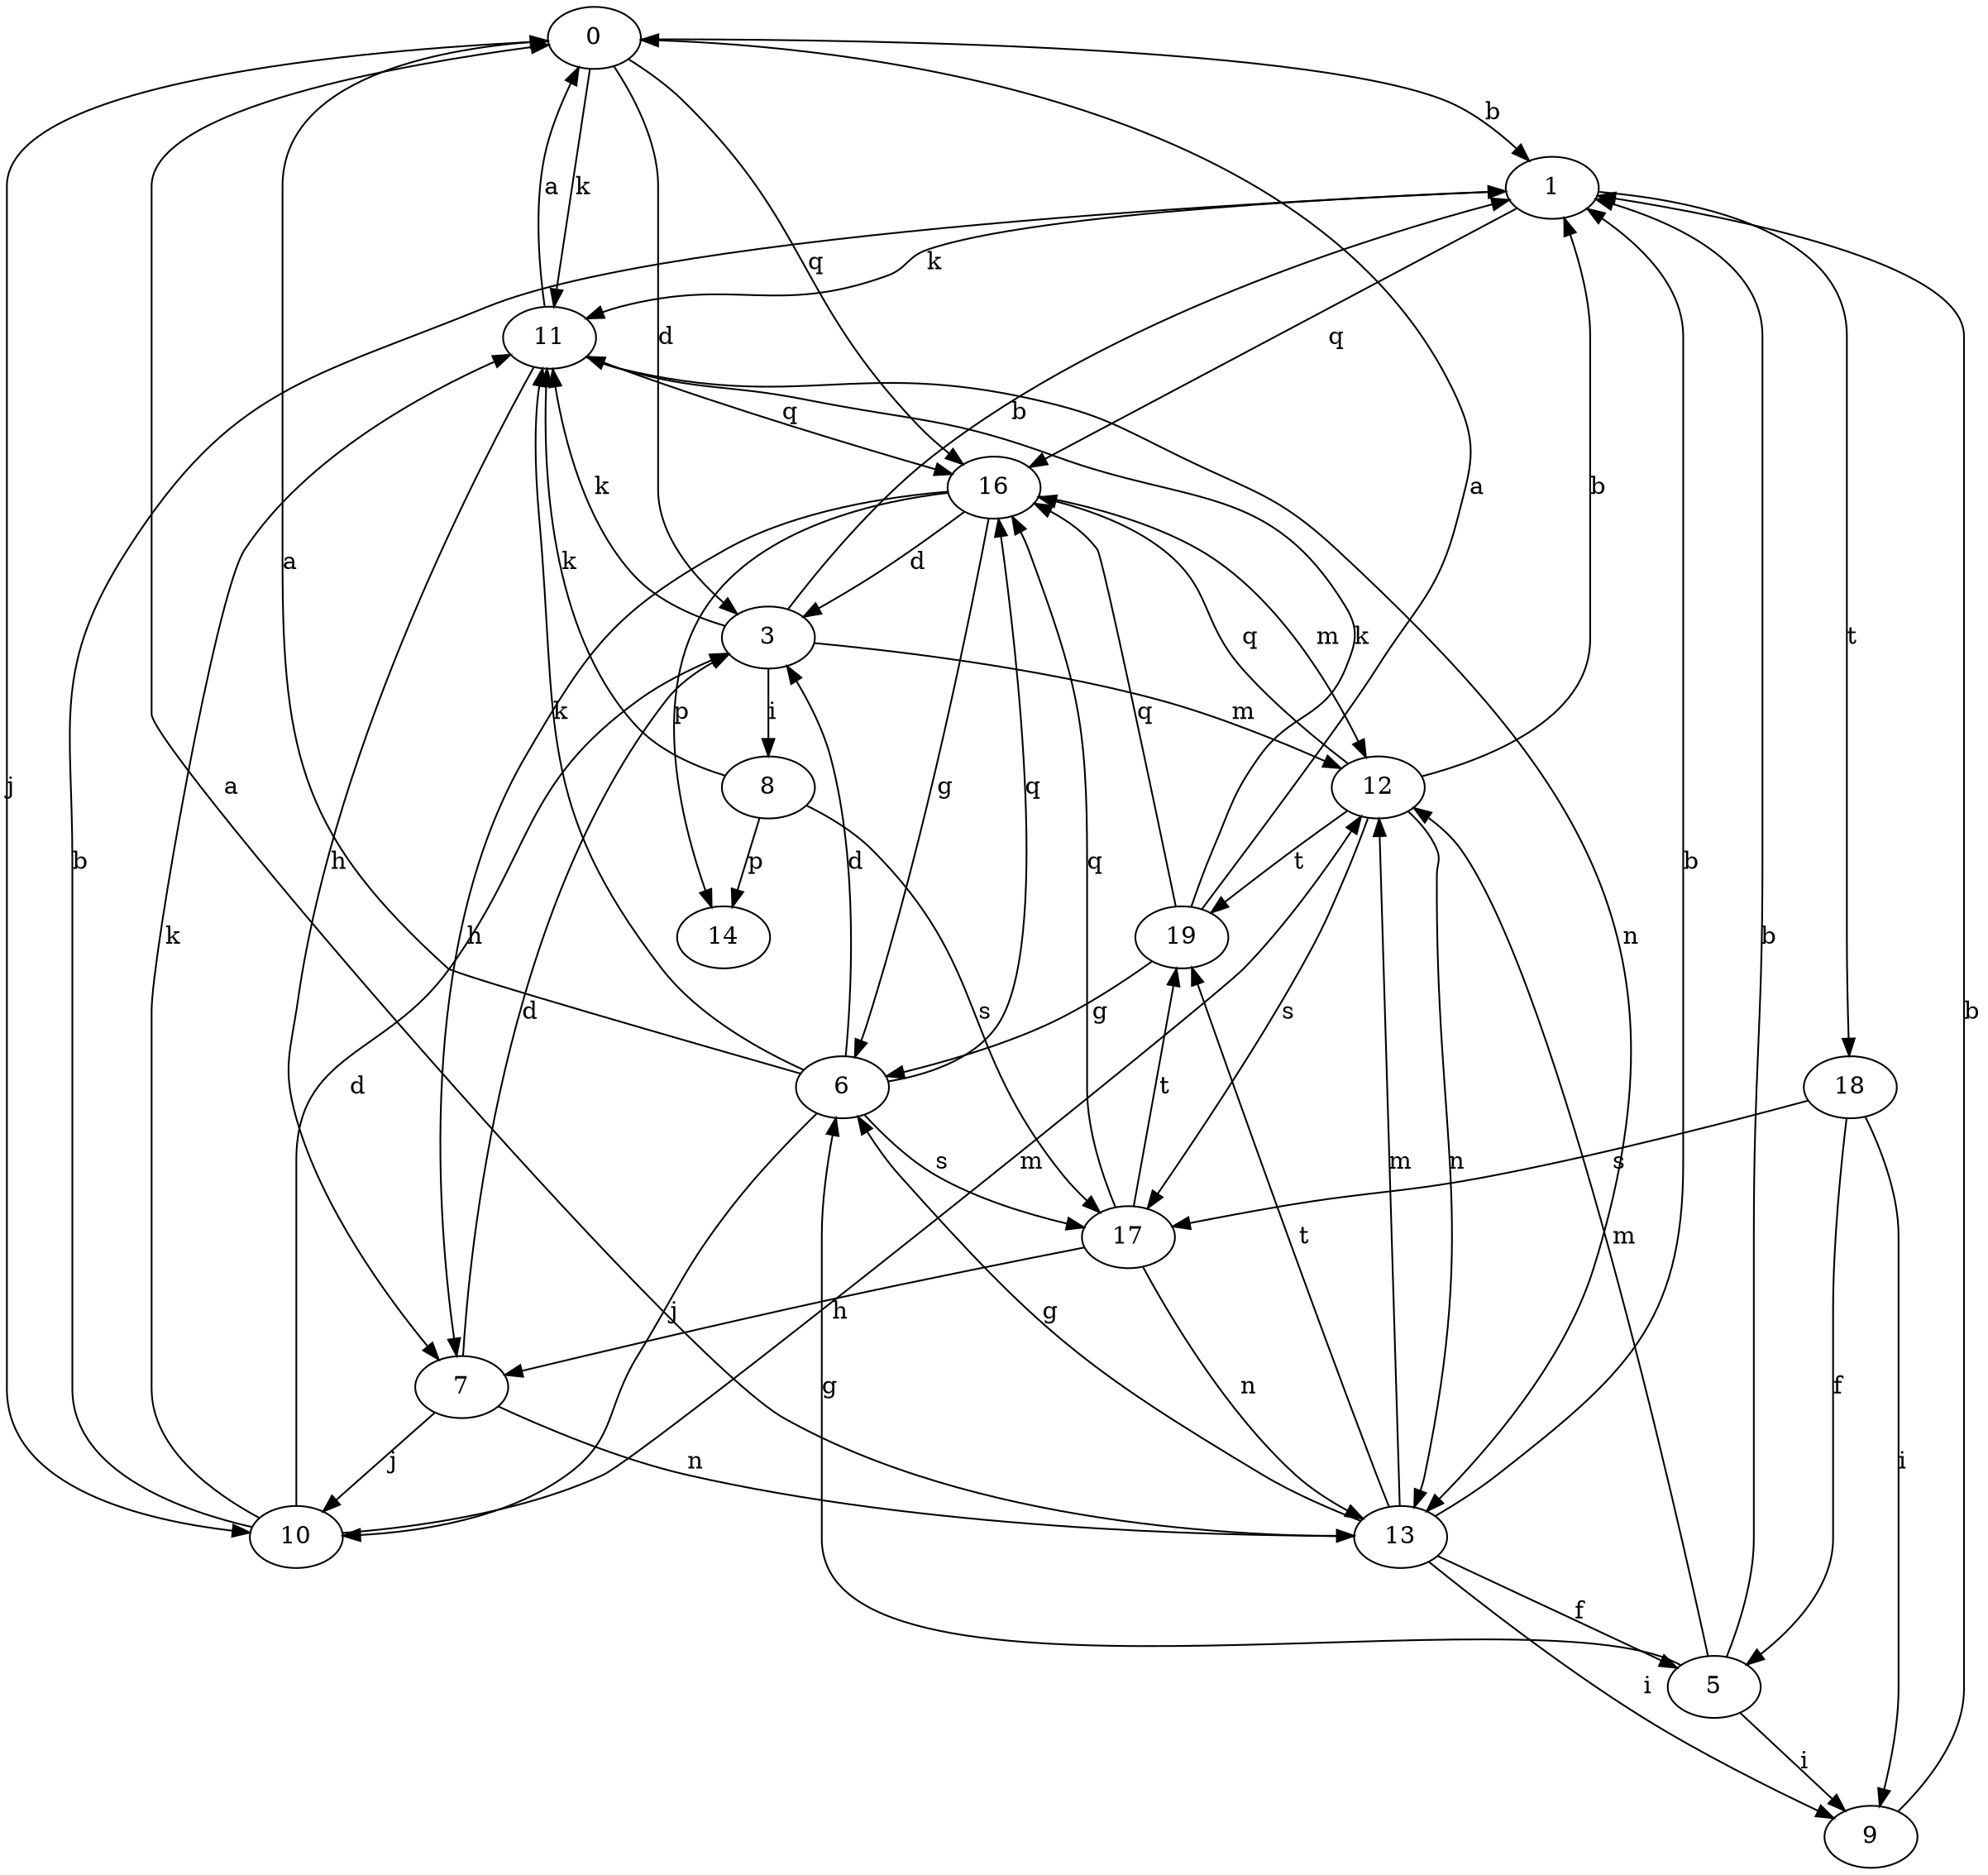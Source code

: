 strict digraph  {
0;
1;
3;
5;
6;
7;
8;
9;
10;
11;
12;
13;
14;
16;
17;
18;
19;
0 -> 1  [label=b];
0 -> 3  [label=d];
0 -> 10  [label=j];
0 -> 11  [label=k];
0 -> 16  [label=q];
1 -> 11  [label=k];
1 -> 16  [label=q];
1 -> 18  [label=t];
3 -> 1  [label=b];
3 -> 8  [label=i];
3 -> 11  [label=k];
3 -> 12  [label=m];
5 -> 1  [label=b];
5 -> 6  [label=g];
5 -> 9  [label=i];
5 -> 12  [label=m];
6 -> 0  [label=a];
6 -> 3  [label=d];
6 -> 10  [label=j];
6 -> 11  [label=k];
6 -> 16  [label=q];
6 -> 17  [label=s];
7 -> 3  [label=d];
7 -> 10  [label=j];
7 -> 13  [label=n];
8 -> 11  [label=k];
8 -> 14  [label=p];
8 -> 17  [label=s];
9 -> 1  [label=b];
10 -> 1  [label=b];
10 -> 3  [label=d];
10 -> 11  [label=k];
10 -> 12  [label=m];
11 -> 0  [label=a];
11 -> 7  [label=h];
11 -> 13  [label=n];
11 -> 16  [label=q];
12 -> 1  [label=b];
12 -> 13  [label=n];
12 -> 16  [label=q];
12 -> 17  [label=s];
12 -> 19  [label=t];
13 -> 0  [label=a];
13 -> 1  [label=b];
13 -> 5  [label=f];
13 -> 6  [label=g];
13 -> 9  [label=i];
13 -> 12  [label=m];
13 -> 19  [label=t];
16 -> 3  [label=d];
16 -> 6  [label=g];
16 -> 7  [label=h];
16 -> 12  [label=m];
16 -> 14  [label=p];
17 -> 7  [label=h];
17 -> 13  [label=n];
17 -> 16  [label=q];
17 -> 19  [label=t];
18 -> 5  [label=f];
18 -> 9  [label=i];
18 -> 17  [label=s];
19 -> 0  [label=a];
19 -> 6  [label=g];
19 -> 11  [label=k];
19 -> 16  [label=q];
}

